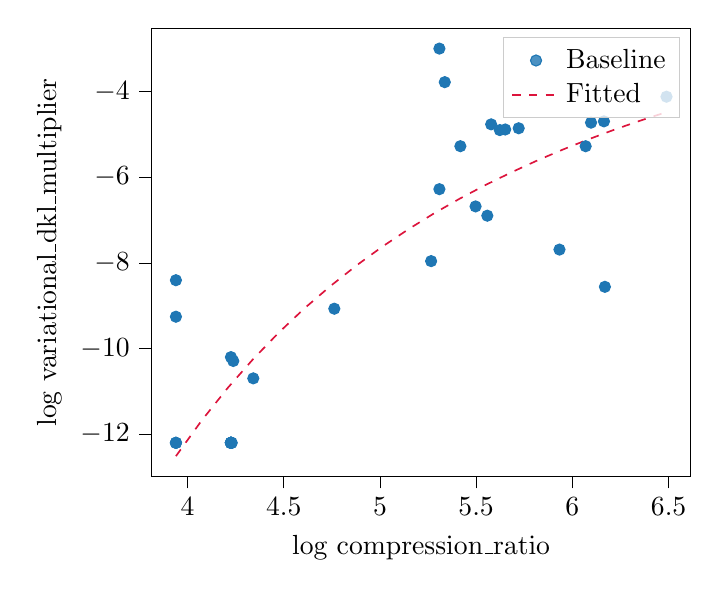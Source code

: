 % This file was created with tikzplotlib v0.10.1.
\begin{tikzpicture}

\definecolor{crimson}{RGB}{220,20,60}
\definecolor{darkgray176}{RGB}{176,176,176}
\definecolor{lightgray204}{RGB}{204,204,204}
\definecolor{steelblue31119180}{RGB}{31,119,180}

\begin{axis}[
legend cell align={left},
legend style={fill opacity=0.8, draw opacity=1, text opacity=1, draw=lightgray204},
tick align=outside,
tick pos=left,
x grid style={darkgray176},
xlabel={log compression\_ratio},
xmin=3.812, xmax=6.616,
xtick style={color=black},
y grid style={darkgray176},
ylabel={log variational\_dkl\_multiplier},
ymin=-12.994, ymax=-2.52,
ytick style={color=black}
]
\addplot [draw=steelblue31119180, fill=steelblue31119180, mark=*, only marks]
table{%
x  y
6.489 -4.12
6.169 -8.562
6.164 -4.696
6.097 -4.726
6.069 -5.277
5.933 -7.692
5.721 -4.857
5.651 -4.886
5.623 -4.9
5.578 -4.766
5.558 -6.9
5.497 -6.683
5.418 -5.276
5.337 -3.78
5.309 -2.996
5.309 -6.28
5.266 -7.961
4.763 -9.073
4.342 -10.7
4.238 -10.294
4.23 -12.206
4.226 -10.204
4.226 -12.206
4.226 -12.206
4.226 -12.206
4.226 -12.206
4.226 -12.206
4.226 -12.206
4.226 -12.206
4.226 -12.206
4.226 -12.206
3.94 -8.407
3.94 -12.206
3.94 -9.26
3.94 -12.206
3.94 -12.206
};
\addlegendentry{Baseline}
\addplot [semithick, crimson, dashed]
table {%
3.94 -12.518
4.074 -11.684
4.208 -10.93
4.342 -10.246
4.476 -9.624
4.61 -9.056
4.745 -8.536
4.879 -8.06
5.013 -7.622
5.147 -7.219
5.281 -6.846
5.415 -6.501
5.549 -6.182
5.684 -5.885
5.818 -5.609
5.952 -5.352
6.086 -5.112
6.22 -4.887
6.354 -4.677
6.489 -4.48
};
\addlegendentry{Fitted}
\end{axis}

\end{tikzpicture}
